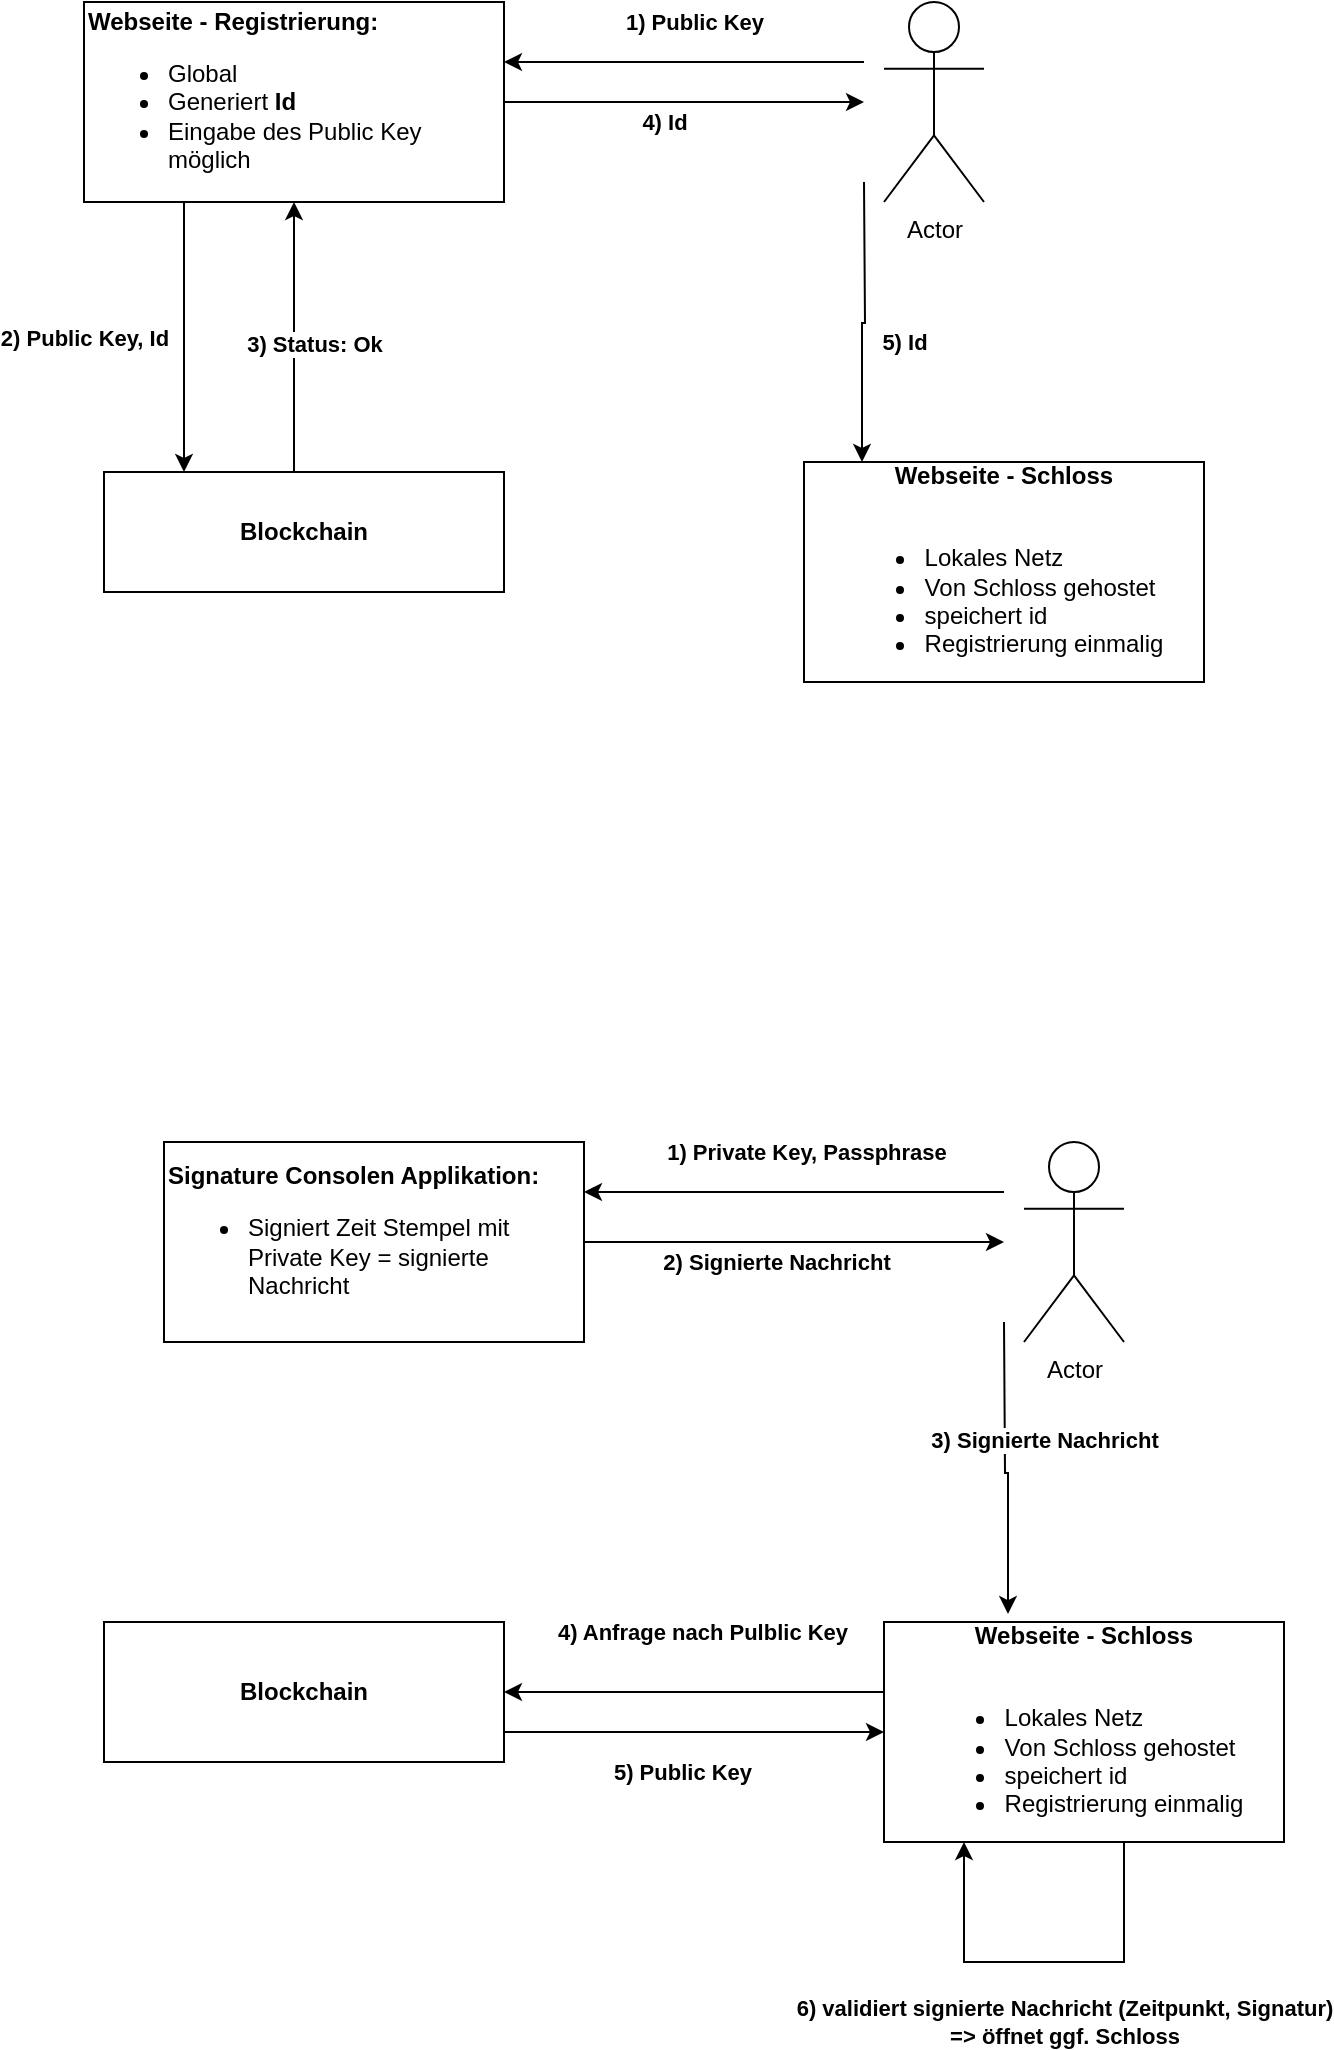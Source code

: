 <mxfile version="13.10.9" type="github"><diagram id="cRup4_7GTTCxihOb451J" name="Page-1"><mxGraphModel dx="1422" dy="762" grid="1" gridSize="10" guides="1" tooltips="1" connect="1" arrows="1" fold="1" page="1" pageScale="1" pageWidth="827" pageHeight="1169" math="0" shadow="0"><root><mxCell id="0"/><mxCell id="1" parent="0"/><mxCell id="95JxVyw1IDBM6Gi451wn-7" value="2) Public Key, Id" style="edgeStyle=orthogonalEdgeStyle;rounded=0;orthogonalLoop=1;jettySize=auto;html=1;exitX=0.25;exitY=1;exitDx=0;exitDy=0;fontStyle=1" parent="1" source="95JxVyw1IDBM6Gi451wn-2" edge="1"><mxGeometry x="0.026" y="-50" relative="1" as="geometry"><mxPoint x="130" y="275" as="targetPoint"/><Array as="points"><mxPoint x="130" y="270"/><mxPoint x="130" y="270"/></Array><mxPoint as="offset"/></mxGeometry></mxCell><mxCell id="SyWmmCVvGLj4sDUSCcTB-7" value="&lt;b&gt;4) Id&lt;/b&gt;" style="edgeStyle=orthogonalEdgeStyle;rounded=0;orthogonalLoop=1;jettySize=auto;html=1;exitX=1;exitY=0.75;exitDx=0;exitDy=0;" edge="1" parent="1" source="95JxVyw1IDBM6Gi451wn-2"><mxGeometry x="0.024" y="-10" relative="1" as="geometry"><mxPoint x="470" y="90" as="targetPoint"/><Array as="points"><mxPoint x="290" y="90"/></Array><mxPoint as="offset"/></mxGeometry></mxCell><mxCell id="95JxVyw1IDBM6Gi451wn-2" value="&lt;b&gt;Webseite - Registrierung:&lt;/b&gt;&lt;br&gt;&lt;div&gt;&lt;ul&gt;&lt;li&gt;&lt;span&gt;Global&lt;/span&gt;&lt;/li&gt;&lt;li&gt;Generiert &lt;b&gt;Id&lt;/b&gt;&lt;/li&gt;&lt;li&gt;Eingabe des Public Key möglich&lt;/li&gt;&lt;/ul&gt;&lt;/div&gt;" style="rounded=0;whiteSpace=wrap;html=1;align=left;" parent="1" vertex="1"><mxGeometry x="80" y="40" width="210" height="100" as="geometry"/></mxCell><mxCell id="95JxVyw1IDBM6Gi451wn-4" value="&lt;b&gt;Webseite - Schloss&lt;br&gt;&lt;/b&gt;&lt;br&gt;&lt;ul&gt;&lt;li style=&quot;text-align: left&quot;&gt;Lokales Netz&lt;/li&gt;&lt;li style=&quot;text-align: left&quot;&gt;Von Schloss gehostet&lt;/li&gt;&lt;li style=&quot;text-align: left&quot;&gt;speichert id&lt;/li&gt;&lt;li style=&quot;text-align: left&quot;&gt;Registrierung einmalig&lt;/li&gt;&lt;/ul&gt;" style="rounded=0;whiteSpace=wrap;html=1;" parent="1" vertex="1"><mxGeometry x="440" y="270" width="200" height="110" as="geometry"/></mxCell><mxCell id="95JxVyw1IDBM6Gi451wn-8" style="edgeStyle=orthogonalEdgeStyle;rounded=0;orthogonalLoop=1;jettySize=auto;html=1;entryX=0.5;entryY=1;entryDx=0;entryDy=0;exitX=0.5;exitY=0;exitDx=0;exitDy=0;" parent="1" source="95JxVyw1IDBM6Gi451wn-6" target="95JxVyw1IDBM6Gi451wn-2" edge="1"><mxGeometry relative="1" as="geometry"><mxPoint x="170" y="80" as="targetPoint"/><Array as="points"><mxPoint x="185" y="275"/></Array></mxGeometry></mxCell><mxCell id="95JxVyw1IDBM6Gi451wn-9" value="3) Status: Ok" style="edgeLabel;html=1;align=center;verticalAlign=middle;resizable=0;points=[];fontStyle=1" parent="95JxVyw1IDBM6Gi451wn-8" vertex="1" connectable="0"><mxGeometry x="-0.076" y="-5" relative="1" as="geometry"><mxPoint x="5" y="-5" as="offset"/></mxGeometry></mxCell><mxCell id="95JxVyw1IDBM6Gi451wn-6" value="&lt;b&gt;Blockchain&lt;/b&gt;" style="rounded=0;whiteSpace=wrap;html=1;" parent="1" vertex="1"><mxGeometry x="90" y="275" width="200" height="60" as="geometry"/></mxCell><mxCell id="SyWmmCVvGLj4sDUSCcTB-6" value="&lt;b&gt;1) Public Key&lt;/b&gt;" style="edgeStyle=orthogonalEdgeStyle;rounded=0;orthogonalLoop=1;jettySize=auto;html=1;" edge="1" parent="1"><mxGeometry x="-0.053" y="-20" relative="1" as="geometry"><mxPoint x="470" y="70" as="sourcePoint"/><mxPoint x="290" y="70" as="targetPoint"/><Array as="points"><mxPoint x="290" y="70"/></Array><mxPoint as="offset"/></mxGeometry></mxCell><mxCell id="SyWmmCVvGLj4sDUSCcTB-9" value="&lt;b&gt;5) Id&lt;/b&gt;" style="edgeStyle=orthogonalEdgeStyle;rounded=0;orthogonalLoop=1;jettySize=auto;html=1;entryX=0.145;entryY=0;entryDx=0;entryDy=0;entryPerimeter=0;" edge="1" parent="1" target="95JxVyw1IDBM6Gi451wn-4"><mxGeometry x="0.149" y="21" relative="1" as="geometry"><mxPoint x="470" y="230" as="targetPoint"/><mxPoint x="470" y="130" as="sourcePoint"/><mxPoint as="offset"/></mxGeometry></mxCell><mxCell id="SyWmmCVvGLj4sDUSCcTB-4" value="Actor" style="shape=umlActor;verticalLabelPosition=bottom;verticalAlign=top;html=1;outlineConnect=0;" vertex="1" parent="1"><mxGeometry x="480" y="40" width="50" height="100" as="geometry"/></mxCell><mxCell id="SyWmmCVvGLj4sDUSCcTB-11" value="&lt;b&gt;2) Signierte Nachricht&lt;/b&gt;" style="edgeStyle=orthogonalEdgeStyle;rounded=0;orthogonalLoop=1;jettySize=auto;html=1;exitX=1;exitY=0.75;exitDx=0;exitDy=0;" edge="1" parent="1" source="SyWmmCVvGLj4sDUSCcTB-12"><mxGeometry x="0.024" y="-10" relative="1" as="geometry"><mxPoint x="540" y="660" as="targetPoint"/><Array as="points"><mxPoint x="330" y="660"/></Array><mxPoint as="offset"/></mxGeometry></mxCell><mxCell id="SyWmmCVvGLj4sDUSCcTB-12" value="&lt;b&gt;Signature Consolen Applikation:&lt;/b&gt;&lt;br&gt;&lt;div&gt;&lt;ul&gt;&lt;li&gt;Signiert Zeit Stempel mit Private Key = signierte Nachricht&lt;/li&gt;&lt;/ul&gt;&lt;/div&gt;" style="rounded=0;whiteSpace=wrap;html=1;align=left;" vertex="1" parent="1"><mxGeometry x="120" y="610" width="210" height="100" as="geometry"/></mxCell><mxCell id="SyWmmCVvGLj4sDUSCcTB-20" value="&lt;b&gt;4) Anfrage nach Pulblic Key&lt;/b&gt;" style="edgeStyle=orthogonalEdgeStyle;rounded=0;orthogonalLoop=1;jettySize=auto;html=1;exitX=0;exitY=0.25;exitDx=0;exitDy=0;entryX=1;entryY=0.5;entryDx=0;entryDy=0;" edge="1" parent="1" source="SyWmmCVvGLj4sDUSCcTB-13" target="SyWmmCVvGLj4sDUSCcTB-16"><mxGeometry x="0.015" y="-30" relative="1" as="geometry"><Array as="points"><mxPoint x="480" y="885"/></Array><mxPoint x="1" as="offset"/></mxGeometry></mxCell><mxCell id="SyWmmCVvGLj4sDUSCcTB-13" value="&lt;b&gt;Webseite - Schloss&lt;br&gt;&lt;/b&gt;&lt;br&gt;&lt;ul&gt;&lt;li style=&quot;text-align: left&quot;&gt;Lokales Netz&lt;/li&gt;&lt;li style=&quot;text-align: left&quot;&gt;Von Schloss gehostet&lt;/li&gt;&lt;li style=&quot;text-align: left&quot;&gt;speichert id&lt;/li&gt;&lt;li style=&quot;text-align: left&quot;&gt;Registrierung einmalig&lt;/li&gt;&lt;/ul&gt;" style="rounded=0;whiteSpace=wrap;html=1;" vertex="1" parent="1"><mxGeometry x="480" y="850" width="200" height="110" as="geometry"/></mxCell><mxCell id="SyWmmCVvGLj4sDUSCcTB-16" value="&lt;b&gt;Blockchain&lt;/b&gt;" style="rounded=0;whiteSpace=wrap;html=1;" vertex="1" parent="1"><mxGeometry x="90" y="850" width="200" height="70" as="geometry"/></mxCell><mxCell id="SyWmmCVvGLj4sDUSCcTB-17" value="&lt;b&gt;1) Private Key, Passphrase&lt;/b&gt;" style="edgeStyle=orthogonalEdgeStyle;rounded=0;orthogonalLoop=1;jettySize=auto;html=1;entryX=1;entryY=0.25;entryDx=0;entryDy=0;" edge="1" parent="1" target="SyWmmCVvGLj4sDUSCcTB-12"><mxGeometry x="-0.053" y="-20" relative="1" as="geometry"><mxPoint x="540" y="635" as="sourcePoint"/><mxPoint x="360" y="640" as="targetPoint"/><Array as="points"><mxPoint x="450" y="635"/><mxPoint x="450" y="635"/></Array><mxPoint as="offset"/></mxGeometry></mxCell><mxCell id="SyWmmCVvGLj4sDUSCcTB-18" value="&lt;b&gt;3) Signierte Nachricht&lt;/b&gt;" style="edgeStyle=orthogonalEdgeStyle;rounded=0;orthogonalLoop=1;jettySize=auto;html=1;entryX=0.31;entryY=-0.036;entryDx=0;entryDy=0;entryPerimeter=0;" edge="1" parent="1" target="SyWmmCVvGLj4sDUSCcTB-13"><mxGeometry x="-0.2" y="20" relative="1" as="geometry"><mxPoint x="540" y="800" as="targetPoint"/><mxPoint x="540" y="700" as="sourcePoint"/><mxPoint as="offset"/></mxGeometry></mxCell><mxCell id="SyWmmCVvGLj4sDUSCcTB-19" value="Actor" style="shape=umlActor;verticalLabelPosition=bottom;verticalAlign=top;html=1;outlineConnect=0;" vertex="1" parent="1"><mxGeometry x="550" y="610" width="50" height="100" as="geometry"/></mxCell><mxCell id="SyWmmCVvGLj4sDUSCcTB-22" value="&lt;b&gt;5) Public Key&lt;/b&gt;" style="edgeStyle=orthogonalEdgeStyle;rounded=0;orthogonalLoop=1;jettySize=auto;html=1;entryX=0;entryY=0.5;entryDx=0;entryDy=0;exitX=1;exitY=0.75;exitDx=0;exitDy=0;" edge="1" parent="1" source="SyWmmCVvGLj4sDUSCcTB-16" target="SyWmmCVvGLj4sDUSCcTB-13"><mxGeometry x="-0.053" y="-20" relative="1" as="geometry"><mxPoint x="420" y="990" as="sourcePoint"/><mxPoint x="240" y="990" as="targetPoint"/><Array as="points"><mxPoint x="290" y="905"/></Array><mxPoint as="offset"/></mxGeometry></mxCell><mxCell id="SyWmmCVvGLj4sDUSCcTB-23" value="&lt;b&gt;6) validiert signierte Nachricht (Zeitpunkt, Signatur)&lt;br&gt;=&amp;gt; öffnet ggf. Schloss&lt;br&gt;&lt;/b&gt;" style="edgeStyle=orthogonalEdgeStyle;rounded=0;orthogonalLoop=1;jettySize=auto;html=1;entryX=0.2;entryY=1;entryDx=0;entryDy=0;entryPerimeter=0;exitX=0.75;exitY=1;exitDx=0;exitDy=0;" edge="1" parent="1" source="SyWmmCVvGLj4sDUSCcTB-13" target="SyWmmCVvGLj4sDUSCcTB-13"><mxGeometry x="0.043" y="30" relative="1" as="geometry"><Array as="points"><mxPoint x="600" y="960"/><mxPoint x="600" y="1020"/><mxPoint x="520" y="1020"/></Array><mxPoint as="offset"/></mxGeometry></mxCell></root></mxGraphModel></diagram></mxfile>